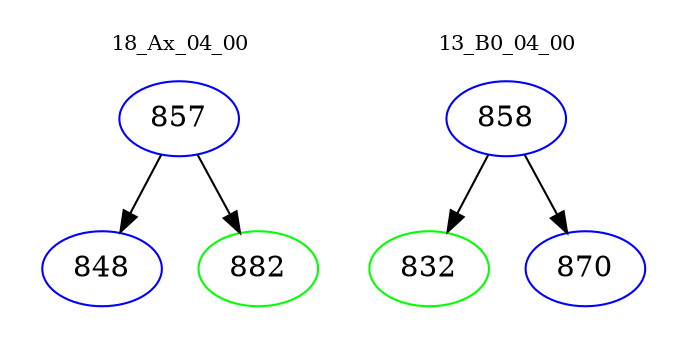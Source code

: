 digraph{
subgraph cluster_0 {
color = white
label = "18_Ax_04_00";
fontsize=10;
T0_857 [label="857", color="blue"]
T0_857 -> T0_848 [color="black"]
T0_848 [label="848", color="blue"]
T0_857 -> T0_882 [color="black"]
T0_882 [label="882", color="green"]
}
subgraph cluster_1 {
color = white
label = "13_B0_04_00";
fontsize=10;
T1_858 [label="858", color="blue"]
T1_858 -> T1_832 [color="black"]
T1_832 [label="832", color="green"]
T1_858 -> T1_870 [color="black"]
T1_870 [label="870", color="blue"]
}
}
